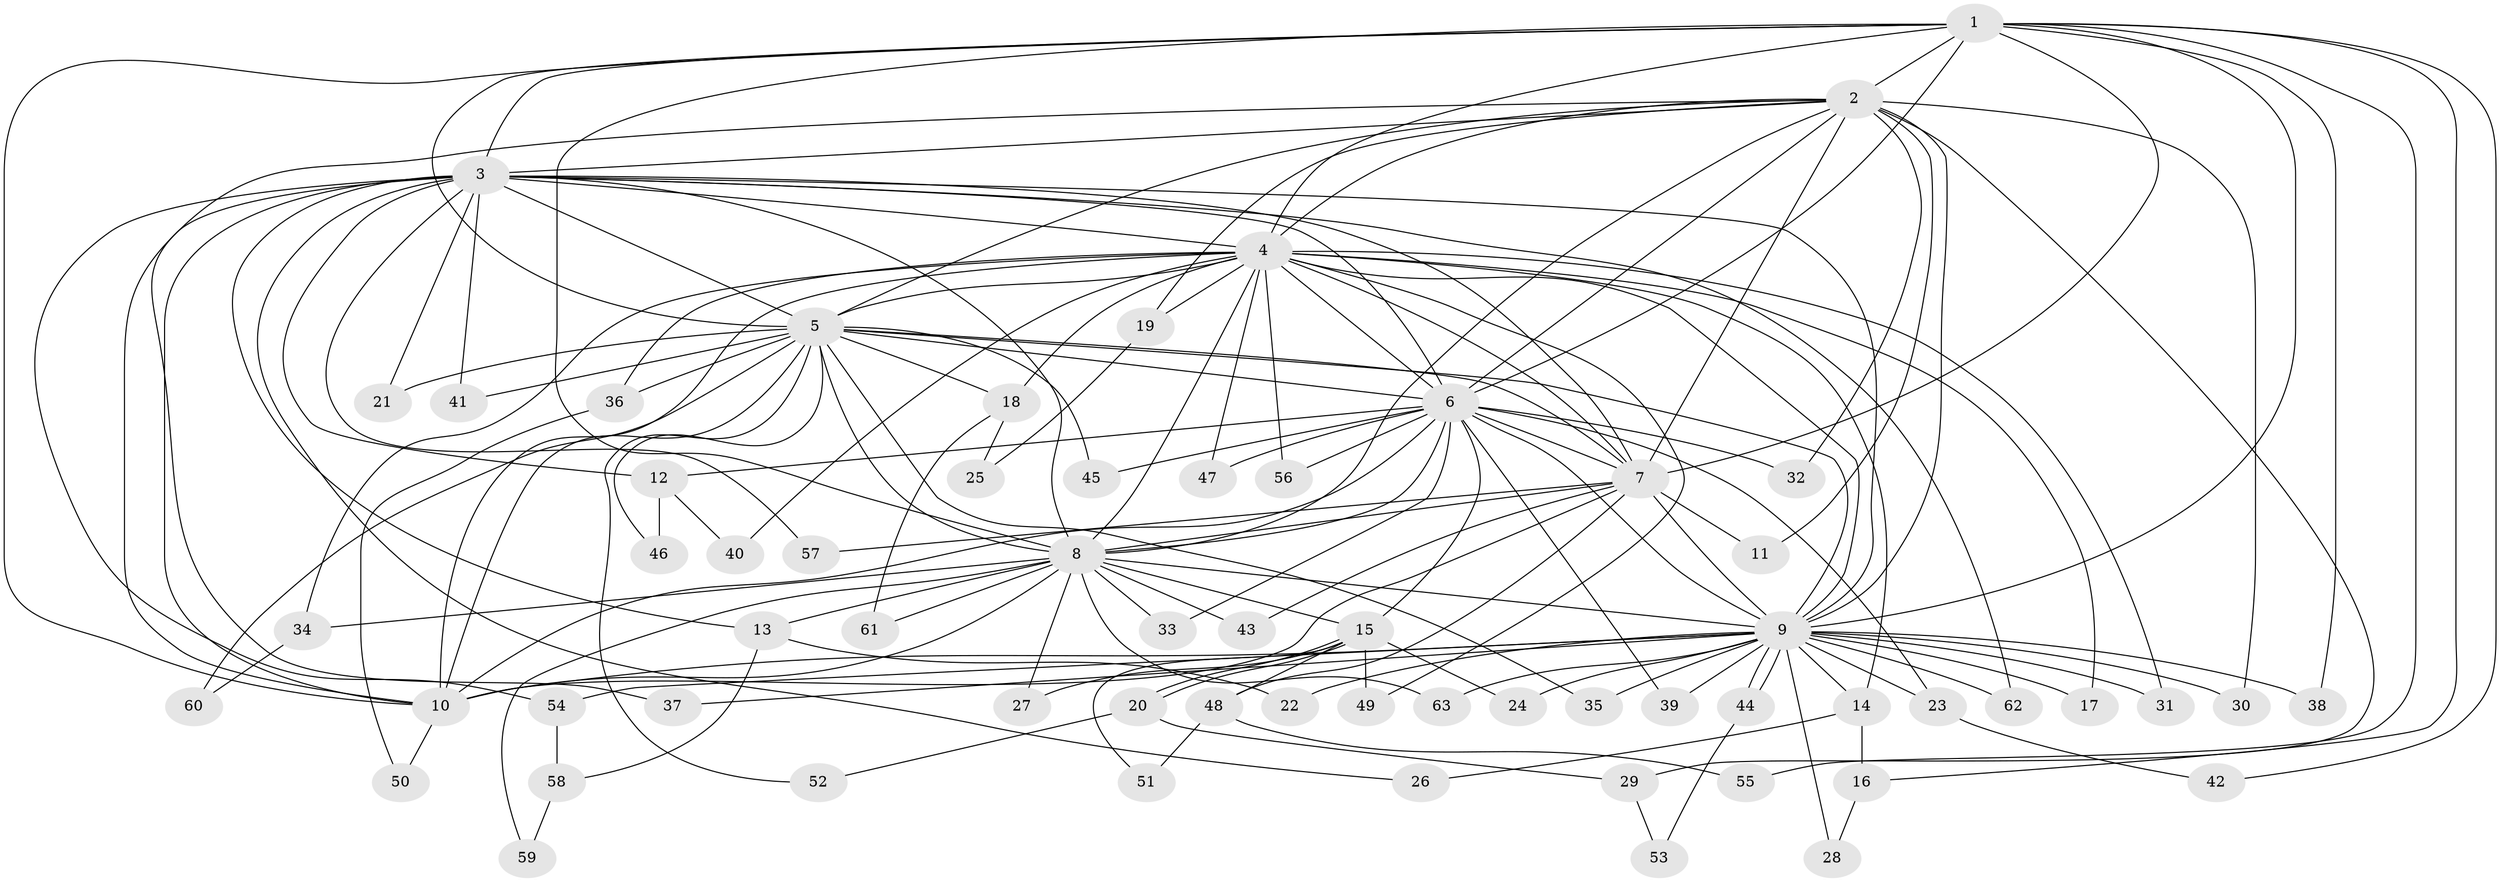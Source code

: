 // Generated by graph-tools (version 1.1) at 2025/49/03/09/25 03:49:29]
// undirected, 63 vertices, 151 edges
graph export_dot {
graph [start="1"]
  node [color=gray90,style=filled];
  1;
  2;
  3;
  4;
  5;
  6;
  7;
  8;
  9;
  10;
  11;
  12;
  13;
  14;
  15;
  16;
  17;
  18;
  19;
  20;
  21;
  22;
  23;
  24;
  25;
  26;
  27;
  28;
  29;
  30;
  31;
  32;
  33;
  34;
  35;
  36;
  37;
  38;
  39;
  40;
  41;
  42;
  43;
  44;
  45;
  46;
  47;
  48;
  49;
  50;
  51;
  52;
  53;
  54;
  55;
  56;
  57;
  58;
  59;
  60;
  61;
  62;
  63;
  1 -- 2;
  1 -- 3;
  1 -- 4;
  1 -- 5;
  1 -- 6;
  1 -- 7;
  1 -- 8;
  1 -- 9;
  1 -- 10;
  1 -- 16;
  1 -- 38;
  1 -- 42;
  1 -- 55;
  2 -- 3;
  2 -- 4;
  2 -- 5;
  2 -- 6;
  2 -- 7;
  2 -- 8;
  2 -- 9;
  2 -- 10;
  2 -- 11;
  2 -- 19;
  2 -- 29;
  2 -- 30;
  2 -- 32;
  3 -- 4;
  3 -- 5;
  3 -- 6;
  3 -- 7;
  3 -- 8;
  3 -- 9;
  3 -- 10;
  3 -- 12;
  3 -- 13;
  3 -- 21;
  3 -- 26;
  3 -- 37;
  3 -- 41;
  3 -- 54;
  3 -- 57;
  3 -- 62;
  4 -- 5;
  4 -- 6;
  4 -- 7;
  4 -- 8;
  4 -- 9;
  4 -- 10;
  4 -- 14;
  4 -- 17;
  4 -- 18;
  4 -- 19;
  4 -- 31;
  4 -- 34;
  4 -- 36;
  4 -- 40;
  4 -- 47;
  4 -- 49;
  4 -- 56;
  5 -- 6;
  5 -- 7;
  5 -- 8;
  5 -- 9;
  5 -- 10;
  5 -- 18;
  5 -- 21;
  5 -- 35;
  5 -- 36;
  5 -- 41;
  5 -- 45;
  5 -- 46;
  5 -- 52;
  5 -- 60;
  6 -- 7;
  6 -- 8;
  6 -- 9;
  6 -- 10;
  6 -- 12;
  6 -- 15;
  6 -- 23;
  6 -- 32;
  6 -- 33;
  6 -- 39;
  6 -- 45;
  6 -- 47;
  6 -- 56;
  7 -- 8;
  7 -- 9;
  7 -- 10;
  7 -- 11;
  7 -- 43;
  7 -- 48;
  7 -- 57;
  8 -- 9;
  8 -- 10;
  8 -- 13;
  8 -- 15;
  8 -- 27;
  8 -- 33;
  8 -- 34;
  8 -- 43;
  8 -- 59;
  8 -- 61;
  8 -- 63;
  9 -- 10;
  9 -- 14;
  9 -- 17;
  9 -- 22;
  9 -- 23;
  9 -- 24;
  9 -- 28;
  9 -- 30;
  9 -- 31;
  9 -- 35;
  9 -- 37;
  9 -- 38;
  9 -- 39;
  9 -- 44;
  9 -- 44;
  9 -- 54;
  9 -- 62;
  9 -- 63;
  10 -- 50;
  12 -- 40;
  12 -- 46;
  13 -- 22;
  13 -- 58;
  14 -- 16;
  14 -- 26;
  15 -- 20;
  15 -- 20;
  15 -- 24;
  15 -- 27;
  15 -- 48;
  15 -- 49;
  15 -- 51;
  16 -- 28;
  18 -- 25;
  18 -- 61;
  19 -- 25;
  20 -- 29;
  20 -- 52;
  23 -- 42;
  29 -- 53;
  34 -- 60;
  36 -- 50;
  44 -- 53;
  48 -- 51;
  48 -- 55;
  54 -- 58;
  58 -- 59;
}

